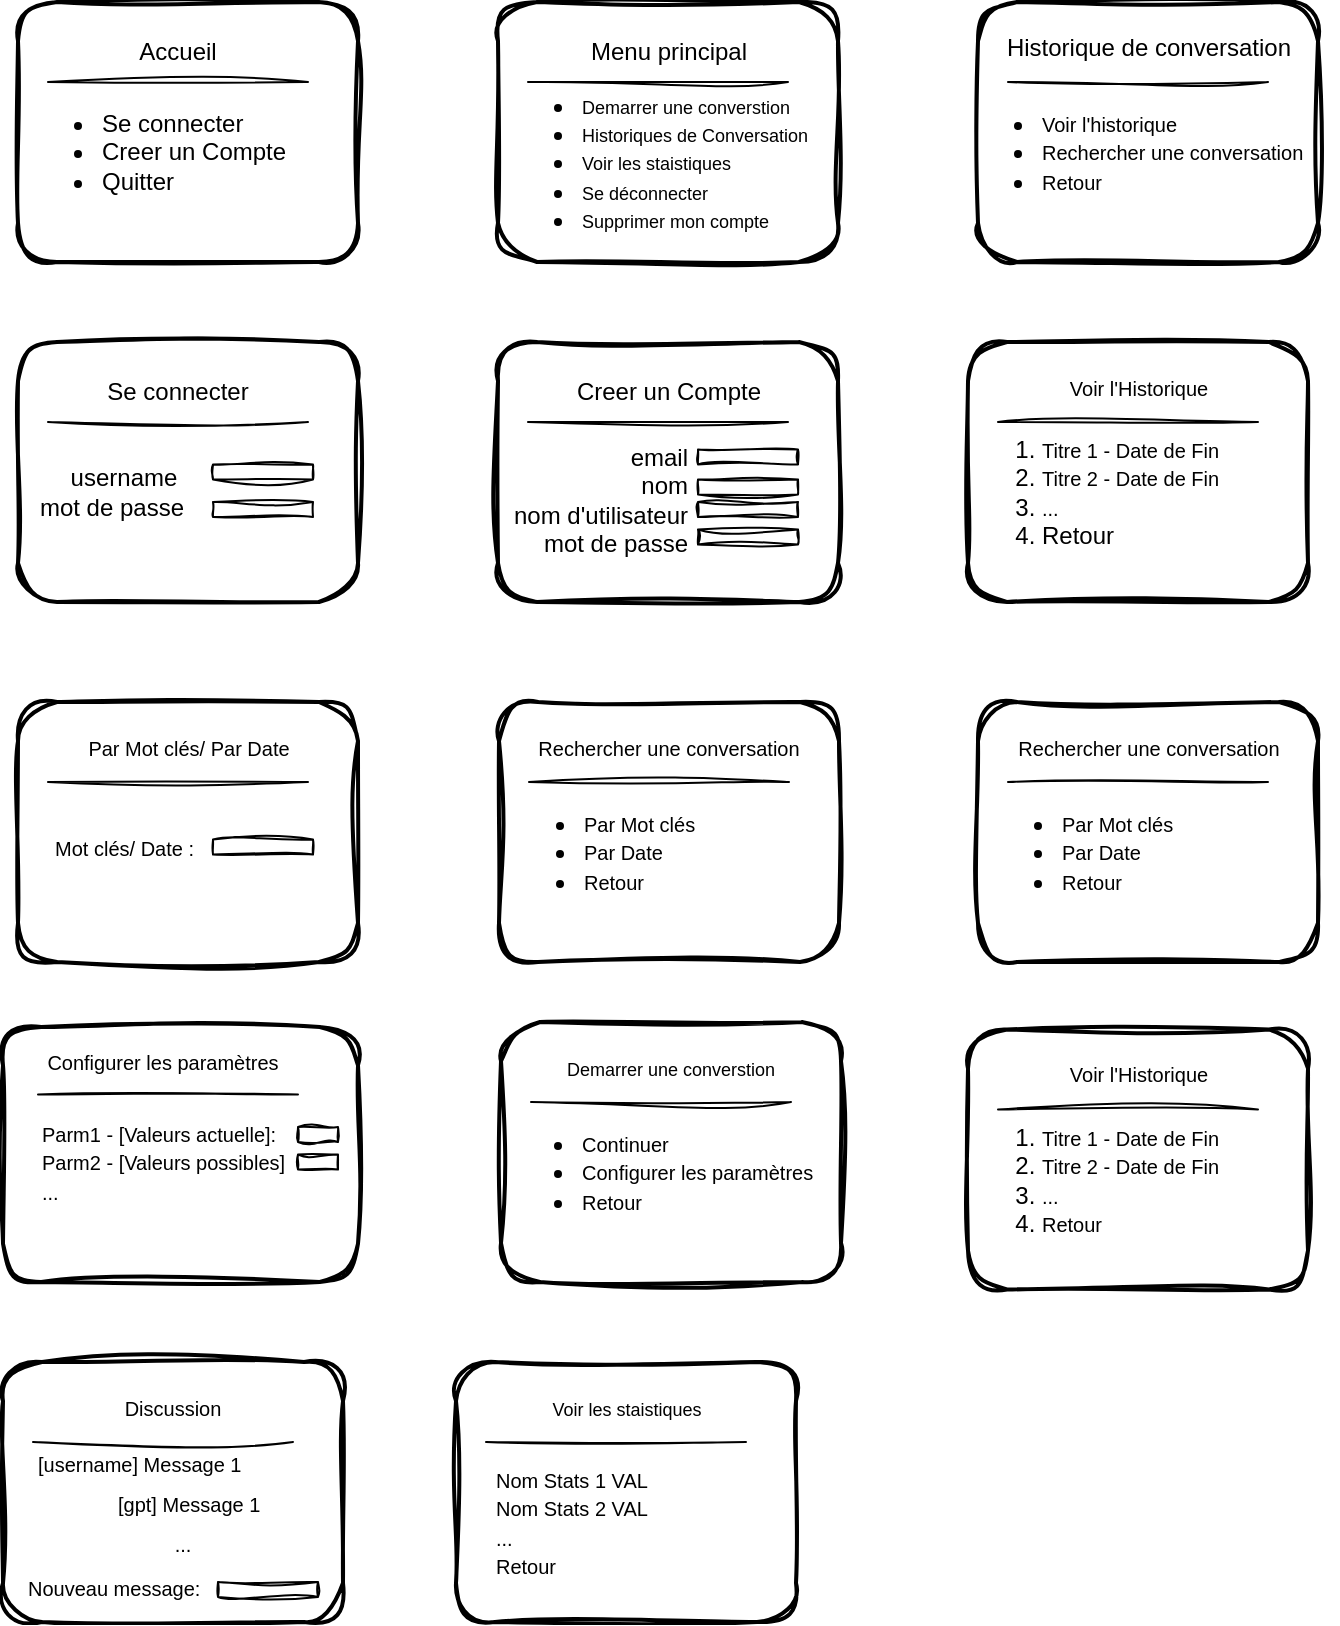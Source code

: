 <mxfile version="28.2.3">
  <diagram name="Page-1" id="4c1rVNi9UevcLR-LI9Ch">
    <mxGraphModel dx="918" dy="454" grid="1" gridSize="10" guides="1" tooltips="1" connect="1" arrows="1" fold="1" page="1" pageScale="1" pageWidth="850" pageHeight="1100" background="none" math="0" shadow="0">
      <root>
        <mxCell id="0" />
        <mxCell id="1" parent="0" />
        <mxCell id="SOsQZbis1N3-3SlKeptC-1" value="" style="rounded=1;whiteSpace=wrap;html=1;glass=0;shadow=0;strokeWidth=2;labelBackgroundColor=none;sketch=1;curveFitting=1;jiggle=2;" parent="1" vertex="1">
          <mxGeometry x="100" y="50" width="170" height="130" as="geometry" />
        </mxCell>
        <mxCell id="SOsQZbis1N3-3SlKeptC-3" value="Accueil" style="text;html=1;align=center;verticalAlign=middle;whiteSpace=wrap;rounded=0;labelBackgroundColor=none;sketch=1;curveFitting=1;jiggle=2;" parent="1" vertex="1">
          <mxGeometry x="150" y="60" width="60" height="30" as="geometry" />
        </mxCell>
        <mxCell id="SOsQZbis1N3-3SlKeptC-4" value="&lt;div&gt;&lt;ul&gt;&lt;li&gt;Se connecter&lt;/li&gt;&lt;li&gt;Creer un Compte&lt;/li&gt;&lt;li&gt;Quitter&lt;/li&gt;&lt;/ul&gt;&lt;/div&gt;" style="text;html=1;align=left;verticalAlign=middle;whiteSpace=wrap;rounded=0;labelBackgroundColor=none;sketch=1;curveFitting=1;jiggle=2;" parent="1" vertex="1">
          <mxGeometry x="100" y="95" width="150" height="60" as="geometry" />
        </mxCell>
        <mxCell id="SOsQZbis1N3-3SlKeptC-7" value="" style="endArrow=none;html=1;rounded=0;labelBackgroundColor=none;fontColor=default;sketch=1;curveFitting=1;jiggle=2;" parent="1" edge="1">
          <mxGeometry width="50" height="50" relative="1" as="geometry">
            <mxPoint x="245" y="90" as="sourcePoint" />
            <mxPoint x="115" y="90" as="targetPoint" />
          </mxGeometry>
        </mxCell>
        <mxCell id="SOsQZbis1N3-3SlKeptC-17" value="" style="rounded=1;whiteSpace=wrap;html=1;glass=0;shadow=0;strokeWidth=2;labelBackgroundColor=none;sketch=1;curveFitting=1;jiggle=2;" parent="1" vertex="1">
          <mxGeometry x="340" y="50" width="170" height="130" as="geometry" />
        </mxCell>
        <mxCell id="SOsQZbis1N3-3SlKeptC-18" value="" style="endArrow=none;html=1;rounded=0;labelBackgroundColor=none;fontColor=default;sketch=1;curveFitting=1;jiggle=2;" parent="1" edge="1">
          <mxGeometry width="50" height="50" relative="1" as="geometry">
            <mxPoint x="485" y="90" as="sourcePoint" />
            <mxPoint x="355" y="90" as="targetPoint" />
          </mxGeometry>
        </mxCell>
        <mxCell id="SOsQZbis1N3-3SlKeptC-19" value="" style="rounded=1;whiteSpace=wrap;html=1;glass=0;shadow=0;strokeWidth=2;labelBackgroundColor=none;sketch=1;curveFitting=1;jiggle=2;strokeColor=#000000;" parent="1" vertex="1">
          <mxGeometry x="580" y="50" width="170" height="130" as="geometry" />
        </mxCell>
        <mxCell id="SOsQZbis1N3-3SlKeptC-20" value="" style="endArrow=none;html=1;rounded=0;labelBackgroundColor=none;fontColor=default;sketch=1;curveFitting=1;jiggle=2;" parent="1" edge="1">
          <mxGeometry width="50" height="50" relative="1" as="geometry">
            <mxPoint x="725" y="90" as="sourcePoint" />
            <mxPoint x="595" y="90" as="targetPoint" />
          </mxGeometry>
        </mxCell>
        <mxCell id="SOsQZbis1N3-3SlKeptC-21" value="Menu principal" style="text;html=1;align=center;verticalAlign=middle;whiteSpace=wrap;rounded=0;labelBackgroundColor=none;sketch=1;curveFitting=1;jiggle=2;" parent="1" vertex="1">
          <mxGeometry x="378" y="60" width="95" height="30" as="geometry" />
        </mxCell>
        <mxCell id="SOsQZbis1N3-3SlKeptC-22" value="&lt;ul&gt;&lt;li&gt;&lt;font style=&quot;font-size: 9px;&quot;&gt;Demarrer une converstion&lt;/font&gt;&lt;/li&gt;&lt;li&gt;&lt;font style=&quot;font-size: 9px;&quot;&gt;Historiques de Conversation&lt;/font&gt;&lt;/li&gt;&lt;li&gt;&lt;font style=&quot;font-size: 9px;&quot;&gt;Voir les staistiques&lt;/font&gt;&lt;/li&gt;&lt;li&gt;&lt;font style=&quot;font-size: 9px;&quot;&gt;Se déconnecter&lt;/font&gt;&lt;/li&gt;&lt;li&gt;&lt;font style=&quot;font-size: 9px;&quot;&gt;Supprimer mon compte&lt;/font&gt;&lt;/li&gt;&lt;/ul&gt;" style="text;html=1;align=left;verticalAlign=middle;whiteSpace=wrap;rounded=0;labelBackgroundColor=none;sketch=1;curveFitting=1;jiggle=2;" parent="1" vertex="1">
          <mxGeometry x="340" y="95" width="170" height="70" as="geometry" />
        </mxCell>
        <mxCell id="SOsQZbis1N3-3SlKeptC-23" value="&lt;ul&gt;&lt;li&gt;&lt;font size=&quot;1&quot;&gt;Voir l&#39;historique&lt;/font&gt;&lt;/li&gt;&lt;li&gt;&lt;font size=&quot;1&quot;&gt;Rechercher une conversation&lt;/font&gt;&lt;/li&gt;&lt;li&gt;&lt;font size=&quot;1&quot;&gt;Retour&lt;/font&gt;&lt;/li&gt;&lt;/ul&gt;" style="text;html=1;align=left;verticalAlign=middle;whiteSpace=wrap;rounded=0;labelBackgroundColor=none;sketch=1;curveFitting=1;jiggle=2;" parent="1" vertex="1">
          <mxGeometry x="570" y="87.5" width="190" height="75" as="geometry" />
        </mxCell>
        <mxCell id="SOsQZbis1N3-3SlKeptC-24" value="Historique de conversation" style="text;html=1;align=center;verticalAlign=middle;whiteSpace=wrap;rounded=0;labelBackgroundColor=none;sketch=1;curveFitting=1;jiggle=2;" parent="1" vertex="1">
          <mxGeometry x="592.5" y="57.5" width="145" height="30" as="geometry" />
        </mxCell>
        <mxCell id="SOsQZbis1N3-3SlKeptC-25" value="" style="rounded=1;whiteSpace=wrap;html=1;glass=0;shadow=0;strokeWidth=2;labelBackgroundColor=none;sketch=1;curveFitting=1;jiggle=2;" parent="1" vertex="1">
          <mxGeometry x="100" y="220" width="170" height="130" as="geometry" />
        </mxCell>
        <mxCell id="SOsQZbis1N3-3SlKeptC-26" value="Se connecter" style="text;html=1;align=center;verticalAlign=middle;whiteSpace=wrap;rounded=0;labelBackgroundColor=none;sketch=1;curveFitting=1;jiggle=2;" parent="1" vertex="1">
          <mxGeometry x="135" y="230" width="90" height="30" as="geometry" />
        </mxCell>
        <mxCell id="SOsQZbis1N3-3SlKeptC-28" value="" style="endArrow=none;html=1;rounded=0;labelBackgroundColor=none;fontColor=default;sketch=1;curveFitting=1;jiggle=2;" parent="1" edge="1">
          <mxGeometry width="50" height="50" relative="1" as="geometry">
            <mxPoint x="245" y="260" as="sourcePoint" />
            <mxPoint x="115" y="260" as="targetPoint" />
          </mxGeometry>
        </mxCell>
        <mxCell id="SOsQZbis1N3-3SlKeptC-29" value="" style="rounded=1;whiteSpace=wrap;html=1;glass=0;shadow=0;strokeWidth=2;labelBackgroundColor=none;sketch=1;curveFitting=1;jiggle=2;" parent="1" vertex="1">
          <mxGeometry x="340" y="220" width="170" height="130" as="geometry" />
        </mxCell>
        <mxCell id="SOsQZbis1N3-3SlKeptC-30" value="" style="endArrow=none;html=1;rounded=0;labelBackgroundColor=none;fontColor=default;sketch=1;curveFitting=1;jiggle=2;" parent="1" edge="1">
          <mxGeometry width="50" height="50" relative="1" as="geometry">
            <mxPoint x="485" y="260" as="sourcePoint" />
            <mxPoint x="355" y="260" as="targetPoint" />
          </mxGeometry>
        </mxCell>
        <mxCell id="SOsQZbis1N3-3SlKeptC-33" value="Creer un Compte" style="text;html=1;align=center;verticalAlign=middle;whiteSpace=wrap;rounded=0;labelBackgroundColor=none;sketch=1;curveFitting=1;jiggle=2;" parent="1" vertex="1">
          <mxGeometry x="373" y="230" width="105" height="30" as="geometry" />
        </mxCell>
        <mxCell id="SOsQZbis1N3-3SlKeptC-38" value="&lt;div&gt;username&amp;nbsp;&lt;/div&gt;mot de passe" style="text;html=1;align=right;verticalAlign=middle;whiteSpace=wrap;rounded=0;labelBackgroundColor=none;sketch=1;curveFitting=1;jiggle=2;" parent="1" vertex="1">
          <mxGeometry x="105" y="268.75" width="80" height="52.5" as="geometry" />
        </mxCell>
        <mxCell id="SOsQZbis1N3-3SlKeptC-39" value="&lt;div&gt;email&lt;/div&gt;&lt;div&gt;nom&lt;/div&gt;&lt;div&gt;nom d&#39;utilisateur&lt;/div&gt;mot de passe" style="text;html=1;align=right;verticalAlign=middle;whiteSpace=wrap;rounded=0;labelBackgroundColor=none;sketch=1;curveFitting=1;jiggle=2;" parent="1" vertex="1">
          <mxGeometry x="341.5" y="268.75" width="95" height="61.25" as="geometry" />
        </mxCell>
        <mxCell id="SOsQZbis1N3-3SlKeptC-40" value="" style="rounded=1;whiteSpace=wrap;html=1;glass=0;shadow=0;strokeWidth=2;labelBackgroundColor=none;sketch=1;curveFitting=1;jiggle=2;strokeColor=#000000;" parent="1" vertex="1">
          <mxGeometry x="580" y="400" width="170" height="130" as="geometry" />
        </mxCell>
        <mxCell id="SOsQZbis1N3-3SlKeptC-41" value="" style="endArrow=none;html=1;rounded=0;labelBackgroundColor=none;fontColor=default;sketch=1;curveFitting=1;jiggle=2;" parent="1" edge="1">
          <mxGeometry width="50" height="50" relative="1" as="geometry">
            <mxPoint x="725" y="440" as="sourcePoint" />
            <mxPoint x="595" y="440" as="targetPoint" />
          </mxGeometry>
        </mxCell>
        <mxCell id="SOsQZbis1N3-3SlKeptC-42" value="&lt;ul&gt;&lt;li&gt;&lt;span style=&quot;font-size: x-small; background-color: transparent; color: light-dark(rgb(0, 0, 0), rgb(255, 255, 255));&quot;&gt;Par Mot clés&lt;/span&gt;&lt;/li&gt;&lt;li&gt;&lt;font size=&quot;1&quot;&gt;Par Date&lt;/font&gt;&lt;/li&gt;&lt;li&gt;&lt;font size=&quot;1&quot;&gt;Retour&lt;/font&gt;&lt;/li&gt;&lt;/ul&gt;" style="text;html=1;align=left;verticalAlign=middle;whiteSpace=wrap;rounded=0;labelBackgroundColor=none;sketch=1;curveFitting=1;jiggle=2;" parent="1" vertex="1">
          <mxGeometry x="580" y="437.5" width="120" height="75" as="geometry" />
        </mxCell>
        <mxCell id="SOsQZbis1N3-3SlKeptC-43" value="&lt;span style=&quot;font-size: x-small; background-color: transparent; color: light-dark(rgb(0, 0, 0), rgb(255, 255, 255));&quot;&gt;Rechercher une conversation&lt;/span&gt;" style="text;html=1;align=center;verticalAlign=middle;whiteSpace=wrap;rounded=0;labelBackgroundColor=none;sketch=1;curveFitting=1;jiggle=2;" parent="1" vertex="1">
          <mxGeometry x="592.5" y="407.5" width="145" height="30" as="geometry" />
        </mxCell>
        <mxCell id="SOsQZbis1N3-3SlKeptC-44" value="" style="rounded=1;whiteSpace=wrap;html=1;glass=0;shadow=0;strokeWidth=2;labelBackgroundColor=none;sketch=1;curveFitting=1;jiggle=2;strokeColor=#000000;" parent="1" vertex="1">
          <mxGeometry x="340.5" y="400" width="170" height="130" as="geometry" />
        </mxCell>
        <mxCell id="SOsQZbis1N3-3SlKeptC-45" value="" style="endArrow=none;html=1;rounded=0;labelBackgroundColor=none;fontColor=default;sketch=1;curveFitting=1;jiggle=2;" parent="1" edge="1">
          <mxGeometry width="50" height="50" relative="1" as="geometry">
            <mxPoint x="485.5" y="440" as="sourcePoint" />
            <mxPoint x="355.5" y="440" as="targetPoint" />
          </mxGeometry>
        </mxCell>
        <mxCell id="SOsQZbis1N3-3SlKeptC-46" value="&lt;ul&gt;&lt;li&gt;&lt;span style=&quot;font-size: x-small; background-color: transparent; color: light-dark(rgb(0, 0, 0), rgb(255, 255, 255));&quot;&gt;Par Mot clés&lt;/span&gt;&lt;/li&gt;&lt;li&gt;&lt;font size=&quot;1&quot;&gt;Par Date&lt;/font&gt;&lt;/li&gt;&lt;li&gt;&lt;font size=&quot;1&quot;&gt;Retour&lt;/font&gt;&lt;/li&gt;&lt;/ul&gt;" style="text;html=1;align=left;verticalAlign=middle;whiteSpace=wrap;rounded=0;labelBackgroundColor=none;sketch=1;curveFitting=1;jiggle=2;" parent="1" vertex="1">
          <mxGeometry x="340.5" y="437.5" width="120" height="75" as="geometry" />
        </mxCell>
        <mxCell id="SOsQZbis1N3-3SlKeptC-47" value="&lt;span style=&quot;font-size: x-small; background-color: transparent; color: light-dark(rgb(0, 0, 0), rgb(255, 255, 255));&quot;&gt;Rechercher une conversation&lt;/span&gt;" style="text;html=1;align=center;verticalAlign=middle;whiteSpace=wrap;rounded=0;labelBackgroundColor=none;sketch=1;curveFitting=1;jiggle=2;" parent="1" vertex="1">
          <mxGeometry x="353" y="407.5" width="145" height="30" as="geometry" />
        </mxCell>
        <mxCell id="SOsQZbis1N3-3SlKeptC-48" value="" style="rounded=1;whiteSpace=wrap;html=1;glass=0;shadow=0;strokeWidth=2;labelBackgroundColor=none;sketch=1;curveFitting=1;jiggle=2;strokeColor=#000000;" parent="1" vertex="1">
          <mxGeometry x="100" y="400" width="170" height="130" as="geometry" />
        </mxCell>
        <mxCell id="SOsQZbis1N3-3SlKeptC-49" value="" style="endArrow=none;html=1;rounded=0;labelBackgroundColor=none;fontColor=default;sketch=1;curveFitting=1;jiggle=2;" parent="1" edge="1">
          <mxGeometry width="50" height="50" relative="1" as="geometry">
            <mxPoint x="245" y="440" as="sourcePoint" />
            <mxPoint x="115" y="440" as="targetPoint" />
          </mxGeometry>
        </mxCell>
        <mxCell id="SOsQZbis1N3-3SlKeptC-50" value="&lt;span style=&quot;background-color: transparent; color: light-dark(rgb(0, 0, 0), rgb(255, 255, 255)); font-size: x-small;&quot;&gt;Mot clés/ Date :&lt;/span&gt;" style="text;html=1;align=right;verticalAlign=middle;whiteSpace=wrap;rounded=0;labelBackgroundColor=none;sketch=1;curveFitting=1;jiggle=2;" parent="1" vertex="1">
          <mxGeometry x="100" y="461.25" width="90" height="22.5" as="geometry" />
        </mxCell>
        <mxCell id="SOsQZbis1N3-3SlKeptC-51" value="&lt;span style=&quot;font-size: x-small; background-color: transparent; color: light-dark(rgb(0, 0, 0), rgb(255, 255, 255));&quot;&gt;Par Mot clés/ Par Date&lt;/span&gt;" style="text;html=1;align=center;verticalAlign=middle;whiteSpace=wrap;rounded=0;labelBackgroundColor=none;sketch=1;curveFitting=1;jiggle=2;" parent="1" vertex="1">
          <mxGeometry x="112.5" y="407.5" width="145" height="30" as="geometry" />
        </mxCell>
        <mxCell id="SOsQZbis1N3-3SlKeptC-56" value="" style="rounded=1;whiteSpace=wrap;html=1;glass=0;shadow=0;strokeWidth=2;labelBackgroundColor=none;sketch=1;curveFitting=1;jiggle=2;strokeColor=#000000;" parent="1" vertex="1">
          <mxGeometry x="341.5" y="560" width="170" height="130" as="geometry" />
        </mxCell>
        <mxCell id="SOsQZbis1N3-3SlKeptC-57" value="" style="endArrow=none;html=1;rounded=0;labelBackgroundColor=none;fontColor=default;sketch=1;curveFitting=1;jiggle=2;" parent="1" edge="1">
          <mxGeometry width="50" height="50" relative="1" as="geometry">
            <mxPoint x="486.5" y="600" as="sourcePoint" />
            <mxPoint x="356.5" y="600" as="targetPoint" />
          </mxGeometry>
        </mxCell>
        <mxCell id="SOsQZbis1N3-3SlKeptC-58" value="&lt;ul&gt;&lt;li&gt;&lt;font size=&quot;1&quot;&gt;Continuer&lt;/font&gt;&lt;/li&gt;&lt;li&gt;&lt;font size=&quot;1&quot;&gt;Configurer les paramètres&lt;/font&gt;&lt;/li&gt;&lt;li&gt;&lt;font size=&quot;1&quot;&gt;Retour&lt;/font&gt;&lt;/li&gt;&lt;/ul&gt;" style="text;html=1;align=left;verticalAlign=middle;whiteSpace=wrap;rounded=0;labelBackgroundColor=none;sketch=1;curveFitting=1;jiggle=2;" parent="1" vertex="1">
          <mxGeometry x="339.5" y="597.5" width="159.5" height="75" as="geometry" />
        </mxCell>
        <mxCell id="SOsQZbis1N3-3SlKeptC-59" value="&lt;span style=&quot;font-size: 9px; text-align: left; background-color: transparent; color: light-dark(rgb(0, 0, 0), rgb(255, 255, 255));&quot;&gt;Demarrer une converstion&lt;/span&gt;" style="text;html=1;align=center;verticalAlign=middle;whiteSpace=wrap;rounded=0;labelBackgroundColor=none;sketch=1;curveFitting=1;jiggle=2;" parent="1" vertex="1">
          <mxGeometry x="354" y="567.5" width="145" height="30" as="geometry" />
        </mxCell>
        <mxCell id="SOsQZbis1N3-3SlKeptC-66" value="" style="rounded=1;whiteSpace=wrap;html=1;glass=0;shadow=0;strokeWidth=2;labelBackgroundColor=none;sketch=1;curveFitting=1;jiggle=2;strokeColor=#000000;" parent="1" vertex="1">
          <mxGeometry x="92.5" y="730" width="170" height="130" as="geometry" />
        </mxCell>
        <mxCell id="SOsQZbis1N3-3SlKeptC-67" value="" style="endArrow=none;html=1;rounded=0;labelBackgroundColor=none;fontColor=default;sketch=1;curveFitting=1;jiggle=2;" parent="1" edge="1">
          <mxGeometry width="50" height="50" relative="1" as="geometry">
            <mxPoint x="237.5" y="770" as="sourcePoint" />
            <mxPoint x="107.5" y="770" as="targetPoint" />
          </mxGeometry>
        </mxCell>
        <mxCell id="SOsQZbis1N3-3SlKeptC-68" value="&lt;span style=&quot;background-color: transparent; color: light-dark(rgb(0, 0, 0), rgb(255, 255, 255)); font-size: x-small; text-align: left;&quot;&gt;Discussion&lt;/span&gt;" style="text;html=1;align=center;verticalAlign=middle;whiteSpace=wrap;rounded=0;labelBackgroundColor=none;sketch=1;curveFitting=1;jiggle=2;" parent="1" vertex="1">
          <mxGeometry x="105" y="737.5" width="145" height="30" as="geometry" />
        </mxCell>
        <mxCell id="SOsQZbis1N3-3SlKeptC-70" value="&lt;font size=&quot;1&quot; face=&quot;Helvetica&quot;&gt;[username] Message 1&lt;/font&gt;" style="text;whiteSpace=wrap;html=1;fontFamily=Architects Daughter;fontSource=https%3A%2F%2Ffonts.googleapis.com%2Fcss%3Ffamily%3DArchitects%2BDaughter;" parent="1" vertex="1">
          <mxGeometry x="107.5" y="767.5" width="115" height="20" as="geometry" />
        </mxCell>
        <mxCell id="SOsQZbis1N3-3SlKeptC-72" value="&lt;font size=&quot;1&quot; face=&quot;Helvetica&quot;&gt;[gpt] Message 1&lt;/font&gt;" style="text;whiteSpace=wrap;html=1;fontFamily=Architects Daughter;fontSource=https%3A%2F%2Ffonts.googleapis.com%2Fcss%3Ffamily%3DArchitects%2BDaughter;" parent="1" vertex="1">
          <mxGeometry x="147.5" y="787.5" width="115" height="20" as="geometry" />
        </mxCell>
        <mxCell id="SOsQZbis1N3-3SlKeptC-73" value="&lt;font size=&quot;1&quot; face=&quot;Helvetica&quot;&gt;...&lt;/font&gt;" style="text;whiteSpace=wrap;html=1;fontFamily=Architects Daughter;fontSource=https%3A%2F%2Ffonts.googleapis.com%2Fcss%3Ffamily%3DArchitects%2BDaughter;align=center;" parent="1" vertex="1">
          <mxGeometry x="125" y="807.5" width="115" height="20" as="geometry" />
        </mxCell>
        <mxCell id="SOsQZbis1N3-3SlKeptC-74" value="&lt;font size=&quot;1&quot; face=&quot;Helvetica&quot;&gt;Nouveau message:&lt;/font&gt;" style="text;whiteSpace=wrap;html=1;fontFamily=Architects Daughter;fontSource=https%3A%2F%2Ffonts.googleapis.com%2Fcss%3Ffamily%3DArchitects%2BDaughter;" parent="1" vertex="1">
          <mxGeometry x="102.5" y="830" width="90" height="17.5" as="geometry" />
        </mxCell>
        <mxCell id="SOsQZbis1N3-3SlKeptC-75" value="" style="rounded=0;whiteSpace=wrap;html=1;sketch=1;hachureGap=4;jiggle=2;curveFitting=1;fontFamily=Architects Daughter;fontSource=https%3A%2F%2Ffonts.googleapis.com%2Fcss%3Ffamily%3DArchitects%2BDaughter;" parent="1" vertex="1">
          <mxGeometry x="200" y="840" width="50" height="7.5" as="geometry" />
        </mxCell>
        <mxCell id="SOsQZbis1N3-3SlKeptC-76" value="" style="rounded=0;whiteSpace=wrap;html=1;sketch=1;hachureGap=4;jiggle=2;curveFitting=1;fontFamily=Architects Daughter;fontSource=https%3A%2F%2Ffonts.googleapis.com%2Fcss%3Ffamily%3DArchitects%2BDaughter;" parent="1" vertex="1">
          <mxGeometry x="197.5" y="468.75" width="50" height="7.5" as="geometry" />
        </mxCell>
        <mxCell id="SOsQZbis1N3-3SlKeptC-78" value="" style="rounded=0;whiteSpace=wrap;html=1;sketch=1;hachureGap=4;jiggle=2;curveFitting=1;fontFamily=Architects Daughter;fontSource=https%3A%2F%2Ffonts.googleapis.com%2Fcss%3Ffamily%3DArchitects%2BDaughter;" parent="1" vertex="1">
          <mxGeometry x="197.5" y="281.25" width="50" height="7.5" as="geometry" />
        </mxCell>
        <mxCell id="SOsQZbis1N3-3SlKeptC-79" value="" style="rounded=0;whiteSpace=wrap;html=1;sketch=1;hachureGap=4;jiggle=2;curveFitting=1;fontFamily=Architects Daughter;fontSource=https%3A%2F%2Ffonts.googleapis.com%2Fcss%3Ffamily%3DArchitects%2BDaughter;" parent="1" vertex="1">
          <mxGeometry x="197.5" y="300" width="50" height="7.5" as="geometry" />
        </mxCell>
        <mxCell id="SOsQZbis1N3-3SlKeptC-80" value="" style="rounded=0;whiteSpace=wrap;html=1;sketch=1;hachureGap=4;jiggle=2;curveFitting=1;fontFamily=Architects Daughter;fontSource=https%3A%2F%2Ffonts.googleapis.com%2Fcss%3Ffamily%3DArchitects%2BDaughter;" parent="1" vertex="1">
          <mxGeometry x="440" y="273.75" width="50" height="7.5" as="geometry" />
        </mxCell>
        <mxCell id="SOsQZbis1N3-3SlKeptC-81" value="" style="rounded=0;whiteSpace=wrap;html=1;sketch=1;hachureGap=4;jiggle=2;curveFitting=1;fontFamily=Architects Daughter;fontSource=https%3A%2F%2Ffonts.googleapis.com%2Fcss%3Ffamily%3DArchitects%2BDaughter;" parent="1" vertex="1">
          <mxGeometry x="440" y="288.75" width="50" height="7.5" as="geometry" />
        </mxCell>
        <mxCell id="SOsQZbis1N3-3SlKeptC-82" value="" style="rounded=0;whiteSpace=wrap;html=1;sketch=1;hachureGap=4;jiggle=2;curveFitting=1;fontFamily=Architects Daughter;fontSource=https%3A%2F%2Ffonts.googleapis.com%2Fcss%3Ffamily%3DArchitects%2BDaughter;" parent="1" vertex="1">
          <mxGeometry x="440" y="300" width="50" height="7.5" as="geometry" />
        </mxCell>
        <mxCell id="SOsQZbis1N3-3SlKeptC-83" value="" style="rounded=0;whiteSpace=wrap;html=1;sketch=1;hachureGap=4;jiggle=2;curveFitting=1;fontFamily=Architects Daughter;fontSource=https%3A%2F%2Ffonts.googleapis.com%2Fcss%3Ffamily%3DArchitects%2BDaughter;" parent="1" vertex="1">
          <mxGeometry x="440" y="313.75" width="50" height="7.5" as="geometry" />
        </mxCell>
        <mxCell id="SOsQZbis1N3-3SlKeptC-85" value="" style="rounded=1;whiteSpace=wrap;html=1;glass=0;shadow=0;strokeWidth=2;labelBackgroundColor=none;sketch=1;curveFitting=1;jiggle=2;strokeColor=#000000;" parent="1" vertex="1">
          <mxGeometry x="575" y="563.75" width="170" height="130" as="geometry" />
        </mxCell>
        <mxCell id="SOsQZbis1N3-3SlKeptC-86" value="" style="endArrow=none;html=1;rounded=0;labelBackgroundColor=none;fontColor=default;sketch=1;curveFitting=1;jiggle=2;" parent="1" edge="1">
          <mxGeometry width="50" height="50" relative="1" as="geometry">
            <mxPoint x="720" y="603.75" as="sourcePoint" />
            <mxPoint x="590" y="603.75" as="targetPoint" />
          </mxGeometry>
        </mxCell>
        <mxCell id="SOsQZbis1N3-3SlKeptC-87" value="&lt;ol&gt;&lt;li&gt;&lt;span style=&quot;font-size: x-small; background-color: transparent; color: light-dark(rgb(0, 0, 0), rgb(255, 255, 255));&quot;&gt;Titre 1 - Date de Fin&lt;/span&gt;&lt;/li&gt;&lt;li&gt;&lt;span style=&quot;font-size: x-small; background-color: transparent; color: light-dark(rgb(0, 0, 0), rgb(255, 255, 255));&quot;&gt;Titre 2 - Date de Fin&lt;/span&gt;&lt;/li&gt;&lt;li&gt;&lt;span style=&quot;font-size: x-small; background-color: transparent; color: light-dark(rgb(0, 0, 0), rgb(255, 255, 255));&quot;&gt;...&lt;/span&gt;&lt;/li&gt;&lt;li&gt;&lt;font size=&quot;1&quot;&gt;Retour&lt;/font&gt;&lt;/li&gt;&lt;/ol&gt;" style="text;html=1;align=left;verticalAlign=middle;whiteSpace=wrap;rounded=0;labelBackgroundColor=none;sketch=1;curveFitting=1;jiggle=2;" parent="1" vertex="1">
          <mxGeometry x="570" y="601.25" width="180" height="75" as="geometry" />
        </mxCell>
        <mxCell id="SOsQZbis1N3-3SlKeptC-88" value="&lt;font size=&quot;1&quot;&gt;Voir l&#39;Historique&lt;/font&gt;" style="text;html=1;align=center;verticalAlign=middle;whiteSpace=wrap;rounded=0;labelBackgroundColor=none;sketch=1;curveFitting=1;jiggle=2;" parent="1" vertex="1">
          <mxGeometry x="587.5" y="571.25" width="145" height="30" as="geometry" />
        </mxCell>
        <mxCell id="SOsQZbis1N3-3SlKeptC-89" value="" style="rounded=1;whiteSpace=wrap;html=1;glass=0;shadow=0;strokeWidth=2;labelBackgroundColor=none;sketch=1;curveFitting=1;jiggle=2;strokeColor=#000000;" parent="1" vertex="1">
          <mxGeometry x="319" y="730" width="170" height="130" as="geometry" />
        </mxCell>
        <mxCell id="SOsQZbis1N3-3SlKeptC-90" value="" style="endArrow=none;html=1;rounded=0;labelBackgroundColor=none;fontColor=default;sketch=1;curveFitting=1;jiggle=2;" parent="1" edge="1">
          <mxGeometry width="50" height="50" relative="1" as="geometry">
            <mxPoint x="464" y="770" as="sourcePoint" />
            <mxPoint x="334" y="770" as="targetPoint" />
          </mxGeometry>
        </mxCell>
        <mxCell id="SOsQZbis1N3-3SlKeptC-92" value="&lt;span style=&quot;font-size: 9px; background-color: transparent; color: light-dark(rgb(0, 0, 0), rgb(255, 255, 255));&quot;&gt;Voir les staistiques&lt;/span&gt;" style="text;html=1;align=center;verticalAlign=middle;whiteSpace=wrap;rounded=0;labelBackgroundColor=none;sketch=1;curveFitting=1;jiggle=2;" parent="1" vertex="1">
          <mxGeometry x="331.5" y="737.5" width="145" height="30" as="geometry" />
        </mxCell>
        <mxCell id="SOsQZbis1N3-3SlKeptC-93" value="&lt;span style=&quot;background-color: transparent; color: light-dark(rgb(0, 0, 0), rgb(255, 255, 255)); font-size: x-small;&quot;&gt;Nom Stats 1 VAL&lt;/span&gt;&lt;br&gt;&lt;span style=&quot;font-size: x-small;&quot;&gt;Nom Stats 2 VAL&lt;/span&gt;&lt;br&gt;&lt;span style=&quot;background-color: transparent; color: light-dark(rgb(0, 0, 0), rgb(255, 255, 255)); font-size: x-small;&quot;&gt;...&lt;/span&gt;&lt;br&gt;&lt;span style=&quot;font-size: x-small; background-color: transparent; color: light-dark(rgb(0, 0, 0), rgb(255, 255, 255));&quot;&gt;Retour&lt;/span&gt;" style="text;html=1;align=left;verticalAlign=middle;whiteSpace=wrap;rounded=0;labelBackgroundColor=none;sketch=1;curveFitting=1;jiggle=2;" parent="1" vertex="1">
          <mxGeometry x="336.5" y="772.5" width="180" height="75" as="geometry" />
        </mxCell>
        <mxCell id="gOaZOI50r9FXYh2yy26h-1" value="" style="rounded=1;whiteSpace=wrap;html=1;glass=0;shadow=0;strokeWidth=2;labelBackgroundColor=none;sketch=1;curveFitting=1;jiggle=2;strokeColor=#000000;" vertex="1" parent="1">
          <mxGeometry x="92.5" y="562.5" width="177.5" height="127.5" as="geometry" />
        </mxCell>
        <mxCell id="gOaZOI50r9FXYh2yy26h-2" value="&lt;span style=&quot;background-color: transparent; color: light-dark(rgb(0, 0, 0), rgb(255, 255, 255)); font-size: x-small;&quot;&gt;Parm1 - [Valeurs actuelle]:&lt;/span&gt;&lt;br&gt;&lt;span style=&quot;background-color: transparent; color: light-dark(rgb(0, 0, 0), rgb(255, 255, 255)); font-size: x-small;&quot;&gt;Parm2 - [Valeurs possibles]&lt;/span&gt;&lt;br&gt;&lt;span style=&quot;background-color: transparent; color: light-dark(rgb(0, 0, 0), rgb(255, 255, 255)); font-size: x-small;&quot;&gt;...&lt;/span&gt;" style="text;html=1;align=left;verticalAlign=middle;whiteSpace=wrap;rounded=0;labelBackgroundColor=none;sketch=1;curveFitting=1;jiggle=2;" vertex="1" parent="1">
          <mxGeometry x="110" y="596.25" width="157.5" height="67.5" as="geometry" />
        </mxCell>
        <mxCell id="gOaZOI50r9FXYh2yy26h-3" value="" style="rounded=0;whiteSpace=wrap;html=1;sketch=1;hachureGap=4;jiggle=2;curveFitting=1;fontFamily=Architects Daughter;fontSource=https%3A%2F%2Ffonts.googleapis.com%2Fcss%3Ffamily%3DArchitects%2BDaughter;" vertex="1" parent="1">
          <mxGeometry x="240" y="612.5" width="20" height="7.5" as="geometry" />
        </mxCell>
        <mxCell id="gOaZOI50r9FXYh2yy26h-4" value="" style="rounded=0;whiteSpace=wrap;html=1;sketch=1;hachureGap=4;jiggle=2;curveFitting=1;fontFamily=Architects Daughter;fontSource=https%3A%2F%2Ffonts.googleapis.com%2Fcss%3Ffamily%3DArchitects%2BDaughter;" vertex="1" parent="1">
          <mxGeometry x="240" y="626.25" width="20" height="7.5" as="geometry" />
        </mxCell>
        <mxCell id="gOaZOI50r9FXYh2yy26h-5" value="&lt;span style=&quot;background-color: transparent; color: light-dark(rgb(0, 0, 0), rgb(255, 255, 255)); font-size: x-small; text-align: left;&quot;&gt;Configurer les paramètres&lt;/span&gt;" style="text;html=1;align=center;verticalAlign=middle;whiteSpace=wrap;rounded=0;labelBackgroundColor=none;sketch=1;curveFitting=1;jiggle=2;" vertex="1" parent="1">
          <mxGeometry x="100" y="563.75" width="145" height="32.5" as="geometry" />
        </mxCell>
        <mxCell id="gOaZOI50r9FXYh2yy26h-6" value="" style="endArrow=none;html=1;rounded=0;labelBackgroundColor=none;fontColor=default;sketch=1;curveFitting=1;jiggle=2;" edge="1" parent="1">
          <mxGeometry width="50" height="50" relative="1" as="geometry">
            <mxPoint x="240" y="596.25" as="sourcePoint" />
            <mxPoint x="110" y="596.25" as="targetPoint" />
          </mxGeometry>
        </mxCell>
        <mxCell id="gOaZOI50r9FXYh2yy26h-8" value="" style="rounded=1;whiteSpace=wrap;html=1;glass=0;shadow=0;strokeWidth=2;labelBackgroundColor=none;sketch=1;curveFitting=1;jiggle=2;strokeColor=#000000;" vertex="1" parent="1">
          <mxGeometry x="575" y="220" width="170" height="130" as="geometry" />
        </mxCell>
        <mxCell id="gOaZOI50r9FXYh2yy26h-9" value="" style="endArrow=none;html=1;rounded=0;labelBackgroundColor=none;fontColor=default;sketch=1;curveFitting=1;jiggle=2;" edge="1" parent="1">
          <mxGeometry width="50" height="50" relative="1" as="geometry">
            <mxPoint x="720" y="260" as="sourcePoint" />
            <mxPoint x="590" y="260" as="targetPoint" />
          </mxGeometry>
        </mxCell>
        <mxCell id="gOaZOI50r9FXYh2yy26h-10" value="&lt;ol&gt;&lt;li&gt;&lt;span style=&quot;font-size: x-small; background-color: transparent; color: light-dark(rgb(0, 0, 0), rgb(255, 255, 255));&quot;&gt;Titre 1 - Date de Fin&lt;/span&gt;&lt;/li&gt;&lt;li&gt;&lt;span style=&quot;font-size: x-small; background-color: transparent; color: light-dark(rgb(0, 0, 0), rgb(255, 255, 255));&quot;&gt;Titre 2 - Date de Fin&lt;/span&gt;&lt;/li&gt;&lt;li&gt;&lt;span style=&quot;font-size: x-small; background-color: transparent; color: light-dark(rgb(0, 0, 0), rgb(255, 255, 255));&quot;&gt;...&lt;/span&gt;&lt;/li&gt;&lt;li&gt;&lt;span style=&quot;background-color: transparent; color: light-dark(rgb(0, 0, 0), rgb(255, 255, 255));&quot;&gt;Retour&lt;/span&gt;&lt;/li&gt;&lt;/ol&gt;" style="text;html=1;align=left;verticalAlign=middle;whiteSpace=wrap;rounded=0;labelBackgroundColor=none;sketch=1;curveFitting=1;jiggle=2;" vertex="1" parent="1">
          <mxGeometry x="570" y="257.5" width="180" height="75" as="geometry" />
        </mxCell>
        <mxCell id="gOaZOI50r9FXYh2yy26h-11" value="&lt;font size=&quot;1&quot;&gt;Voir l&#39;Historique&lt;/font&gt;" style="text;html=1;align=center;verticalAlign=middle;whiteSpace=wrap;rounded=0;labelBackgroundColor=none;sketch=1;curveFitting=1;jiggle=2;" vertex="1" parent="1">
          <mxGeometry x="587.5" y="227.5" width="145" height="30" as="geometry" />
        </mxCell>
      </root>
    </mxGraphModel>
  </diagram>
</mxfile>
